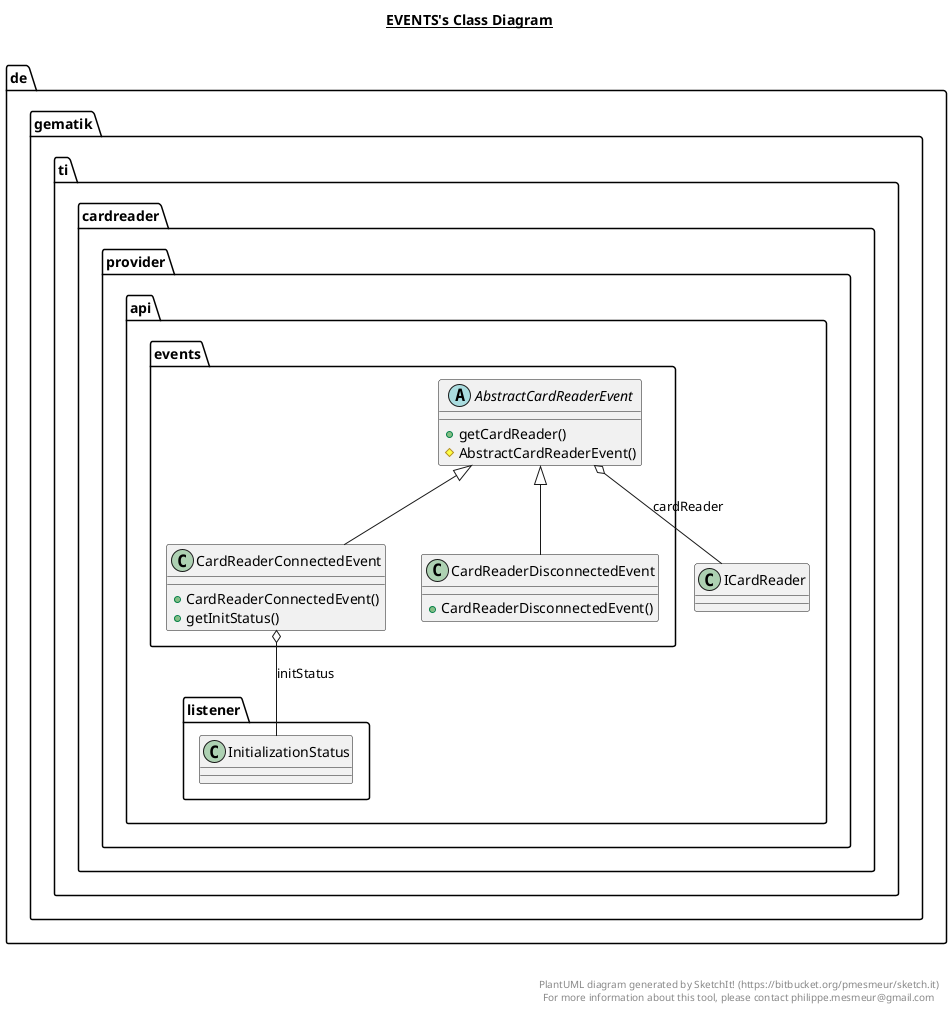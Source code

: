 @startuml

title __EVENTS's Class Diagram__\n

  namespace de.gematik.ti.cardreader.provider.api {
    namespace events {
      abstract class de.gematik.ti.cardreader.provider.api.events.AbstractCardReaderEvent {
          + getCardReader()
          # AbstractCardReaderEvent()
      }
    }
  }
  

  namespace de.gematik.ti.cardreader.provider.api {
    namespace events {
      class de.gematik.ti.cardreader.provider.api.events.CardReaderConnectedEvent {
          + CardReaderConnectedEvent()
          + getInitStatus()
      }
    }
  }
  

  namespace de.gematik.ti.cardreader.provider.api {
    namespace events {
      class de.gematik.ti.cardreader.provider.api.events.CardReaderDisconnectedEvent {
          + CardReaderDisconnectedEvent()
      }
    }
  }
  

  de.gematik.ti.cardreader.provider.api.events.AbstractCardReaderEvent o-- de.gematik.ti.cardreader.provider.api.ICardReader : cardReader
  de.gematik.ti.cardreader.provider.api.events.CardReaderConnectedEvent -up-|> de.gematik.ti.cardreader.provider.api.events.AbstractCardReaderEvent
  de.gematik.ti.cardreader.provider.api.events.CardReaderConnectedEvent o-- de.gematik.ti.cardreader.provider.api.listener.InitializationStatus : initStatus
  de.gematik.ti.cardreader.provider.api.events.CardReaderDisconnectedEvent -up-|> de.gematik.ti.cardreader.provider.api.events.AbstractCardReaderEvent


right footer


PlantUML diagram generated by SketchIt! (https://bitbucket.org/pmesmeur/sketch.it)
For more information about this tool, please contact philippe.mesmeur@gmail.com
endfooter

@enduml
